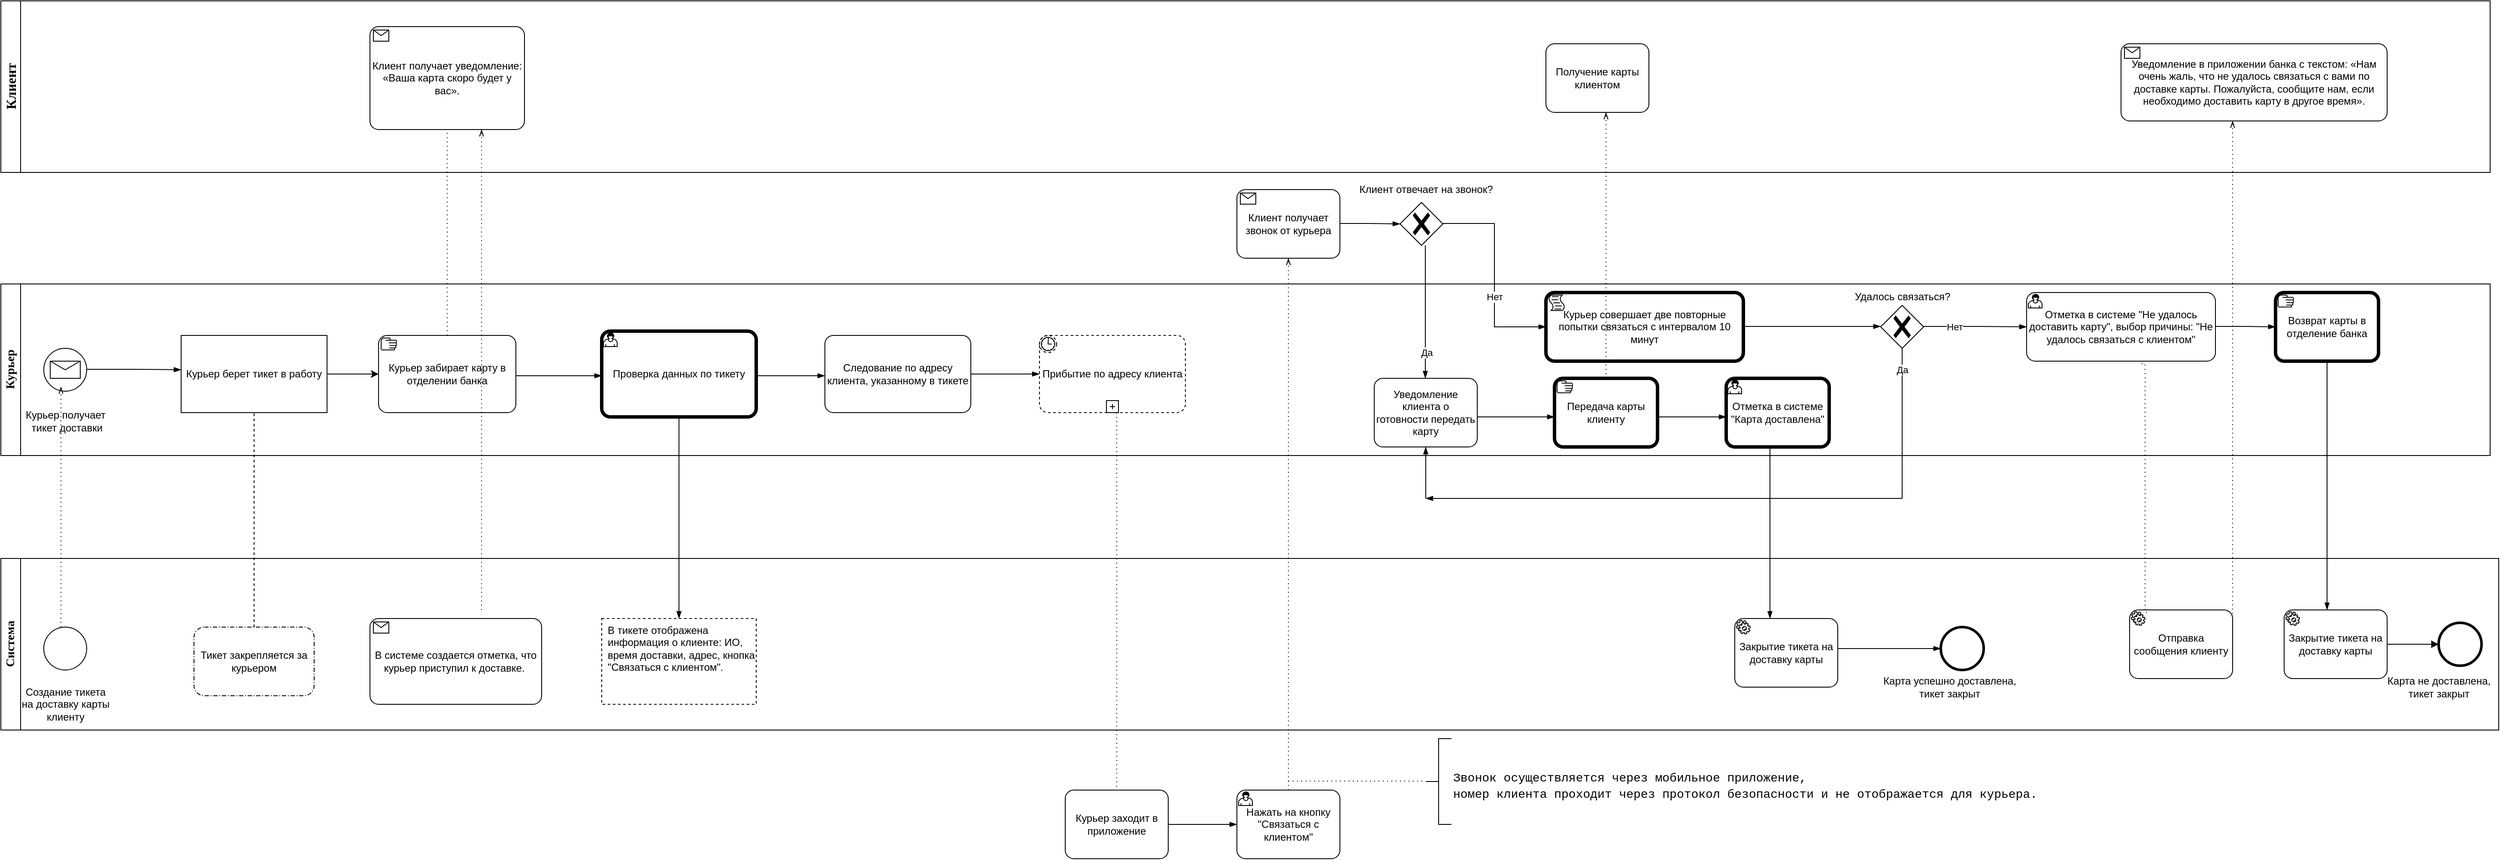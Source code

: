 <mxfile version="22.1.5" type="github">
  <diagram id="R2lEEEUBdFMjLlhIrx00" name="Page-1">
    <mxGraphModel dx="1434" dy="790" grid="1" gridSize="10" guides="1" tooltips="1" connect="1" arrows="1" fold="1" page="1" pageScale="1" pageWidth="850" pageHeight="1100" math="0" shadow="0" extFonts="Permanent Marker^https://fonts.googleapis.com/css?family=Permanent+Marker">
      <root>
        <mxCell id="0" />
        <mxCell id="1" parent="0" />
        <mxCell id="-jX2ixpVV8lkCBtjYTNB-1" value="&lt;font face=&quot;Verdana&quot;&gt;&lt;span style=&quot;font-size: 16px;&quot;&gt;Клиент&lt;/span&gt;&lt;/font&gt;" style="swimlane;horizontal=0;whiteSpace=wrap;html=1;" parent="1" vertex="1">
          <mxGeometry x="20" y="140" width="2900" height="200" as="geometry" />
        </mxCell>
        <mxCell id="U0P3L8PV-r69BmYe4sDe-11" value="Клиент получает уведомление:&lt;br&gt;«Ваша карта скоро будет у вас»." style="points=[[0.25,0,0],[0.5,0,0],[0.75,0,0],[1,0.25,0],[1,0.5,0],[1,0.75,0],[0.75,1,0],[0.5,1,0],[0.25,1,0],[0,0.75,0],[0,0.5,0],[0,0.25,0]];shape=mxgraph.bpmn.task;whiteSpace=wrap;rectStyle=rounded;size=10;html=1;container=1;expand=0;collapsible=0;taskMarker=receive;" vertex="1" parent="-jX2ixpVV8lkCBtjYTNB-1">
          <mxGeometry x="430" y="30" width="180" height="120" as="geometry" />
        </mxCell>
        <mxCell id="U0P3L8PV-r69BmYe4sDe-56" value="Получение карты клиентом" style="points=[[0.25,0,0],[0.5,0,0],[0.75,0,0],[1,0.25,0],[1,0.5,0],[1,0.75,0],[0.75,1,0],[0.5,1,0],[0.25,1,0],[0,0.75,0],[0,0.5,0],[0,0.25,0]];shape=mxgraph.bpmn.task;whiteSpace=wrap;rectStyle=rounded;size=10;html=1;container=1;expand=0;collapsible=0;taskMarker=abstract;" vertex="1" parent="-jX2ixpVV8lkCBtjYTNB-1">
          <mxGeometry x="1800" y="50" width="120" height="80" as="geometry" />
        </mxCell>
        <mxCell id="U0P3L8PV-r69BmYe4sDe-82" value="Уведомление в приложении банка с текстом: «Нам очень жаль, что не удалось связаться с вами по доставке карты. Пожалуйста, сообщите нам, если необходимо доставить карту в другое время»." style="points=[[0.25,0,0],[0.5,0,0],[0.75,0,0],[1,0.25,0],[1,0.5,0],[1,0.75,0],[0.75,1,0],[0.5,1,0],[0.25,1,0],[0,0.75,0],[0,0.5,0],[0,0.25,0]];shape=mxgraph.bpmn.task;whiteSpace=wrap;rectStyle=rounded;size=10;html=1;container=1;expand=0;collapsible=0;taskMarker=receive;" vertex="1" parent="-jX2ixpVV8lkCBtjYTNB-1">
          <mxGeometry x="2470" y="50" width="310" height="90" as="geometry" />
        </mxCell>
        <mxCell id="-jX2ixpVV8lkCBtjYTNB-2" value="&lt;font style=&quot;font-size: 14px;&quot; face=&quot;Verdana&quot;&gt;Курьер&lt;br&gt;&lt;/font&gt;" style="swimlane;horizontal=0;whiteSpace=wrap;html=1;" parent="1" vertex="1">
          <mxGeometry x="20" y="470" width="2900" height="200" as="geometry" />
        </mxCell>
        <mxCell id="-jX2ixpVV8lkCBtjYTNB-4" value="" style="points=[[0.145,0.145,0],[0.5,0,0],[0.855,0.145,0],[1,0.5,0],[0.855,0.855,0],[0.5,1,0],[0.145,0.855,0],[0,0.5,0]];shape=mxgraph.bpmn.event;html=1;verticalLabelPosition=bottom;labelBackgroundColor=#ffffff;verticalAlign=top;align=center;perimeter=ellipsePerimeter;outlineConnect=0;aspect=fixed;outline=standard;symbol=message;" parent="-jX2ixpVV8lkCBtjYTNB-2" vertex="1">
          <mxGeometry x="50" y="75" width="50" height="50" as="geometry" />
        </mxCell>
        <mxCell id="-jX2ixpVV8lkCBtjYTNB-5" value="Курьер получает&lt;br&gt;&amp;nbsp;тикет доставки" style="text;html=1;align=center;verticalAlign=middle;resizable=0;points=[];autosize=1;strokeColor=none;fillColor=none;" parent="-jX2ixpVV8lkCBtjYTNB-2" vertex="1">
          <mxGeometry x="15" y="140" width="120" height="40" as="geometry" />
        </mxCell>
        <mxCell id="-jX2ixpVV8lkCBtjYTNB-12" value="" style="edgeStyle=elbowEdgeStyle;fontSize=12;html=1;endArrow=blockThin;endFill=1;rounded=0;" parent="-jX2ixpVV8lkCBtjYTNB-2" edge="1">
          <mxGeometry width="160" relative="1" as="geometry">
            <mxPoint x="100" y="99.5" as="sourcePoint" />
            <mxPoint x="210" y="100" as="targetPoint" />
          </mxGeometry>
        </mxCell>
        <mxCell id="-jX2ixpVV8lkCBtjYTNB-13" value="Курьер берет тикет в работу" style="rounded=0;whiteSpace=wrap;html=1;" parent="-jX2ixpVV8lkCBtjYTNB-2" vertex="1">
          <mxGeometry x="210" y="60" width="170" height="90" as="geometry" />
        </mxCell>
        <mxCell id="U0P3L8PV-r69BmYe4sDe-4" value="Курьер забирает карту в отделении банка" style="points=[[0.25,0,0],[0.5,0,0],[0.75,0,0],[1,0.25,0],[1,0.5,0],[1,0.75,0],[0.75,1,0],[0.5,1,0],[0.25,1,0],[0,0.75,0],[0,0.5,0],[0,0.25,0]];shape=mxgraph.bpmn.task;whiteSpace=wrap;rectStyle=rounded;size=10;html=1;container=1;expand=0;collapsible=0;taskMarker=manual;" vertex="1" parent="-jX2ixpVV8lkCBtjYTNB-2">
          <mxGeometry x="440" y="60" width="160" height="90" as="geometry" />
        </mxCell>
        <mxCell id="U0P3L8PV-r69BmYe4sDe-6" style="edgeStyle=orthogonalEdgeStyle;rounded=0;orthogonalLoop=1;jettySize=auto;html=1;exitX=1;exitY=0.5;exitDx=0;exitDy=0;entryX=0;entryY=0.5;entryDx=0;entryDy=0;entryPerimeter=0;" edge="1" parent="-jX2ixpVV8lkCBtjYTNB-2" source="-jX2ixpVV8lkCBtjYTNB-13" target="U0P3L8PV-r69BmYe4sDe-4">
          <mxGeometry relative="1" as="geometry" />
        </mxCell>
        <mxCell id="U0P3L8PV-r69BmYe4sDe-21" value="" style="edgeStyle=elbowEdgeStyle;fontSize=12;html=1;endArrow=blockThin;endFill=1;rounded=0;" edge="1" parent="-jX2ixpVV8lkCBtjYTNB-2">
          <mxGeometry width="160" relative="1" as="geometry">
            <mxPoint x="600" y="107" as="sourcePoint" />
            <mxPoint x="700" y="107" as="targetPoint" />
          </mxGeometry>
        </mxCell>
        <mxCell id="U0P3L8PV-r69BmYe4sDe-22" value="" style="edgeStyle=elbowEdgeStyle;fontSize=12;html=1;endArrow=blockThin;endFill=1;rounded=0;" edge="1" parent="-jX2ixpVV8lkCBtjYTNB-2">
          <mxGeometry width="160" relative="1" as="geometry">
            <mxPoint x="860" y="107" as="sourcePoint" />
            <mxPoint x="960" y="107" as="targetPoint" />
          </mxGeometry>
        </mxCell>
        <mxCell id="U0P3L8PV-r69BmYe4sDe-23" value="Следование по адресу клиента, указанному в тикете" style="points=[[0.25,0,0],[0.5,0,0],[0.75,0,0],[1,0.25,0],[1,0.5,0],[1,0.75,0],[0.75,1,0],[0.5,1,0],[0.25,1,0],[0,0.75,0],[0,0.5,0],[0,0.25,0]];shape=mxgraph.bpmn.task;whiteSpace=wrap;rectStyle=rounded;size=10;html=1;container=1;expand=0;collapsible=0;taskMarker=abstract;" vertex="1" parent="-jX2ixpVV8lkCBtjYTNB-2">
          <mxGeometry x="960" y="60" width="170" height="90" as="geometry" />
        </mxCell>
        <mxCell id="U0P3L8PV-r69BmYe4sDe-24" value="Проверка данных по тикету" style="points=[[0.25,0,0],[0.5,0,0],[0.75,0,0],[1,0.25,0],[1,0.5,0],[1,0.75,0],[0.75,1,0],[0.5,1,0],[0.25,1,0],[0,0.75,0],[0,0.5,0],[0,0.25,0]];shape=mxgraph.bpmn.task;whiteSpace=wrap;rectStyle=rounded;size=10;html=1;container=1;expand=0;collapsible=0;bpmnShapeType=call;taskMarker=user;" vertex="1" parent="-jX2ixpVV8lkCBtjYTNB-2">
          <mxGeometry x="700" y="55" width="180" height="100" as="geometry" />
        </mxCell>
        <mxCell id="U0P3L8PV-r69BmYe4sDe-27" value="Прибытие по адресу клиента" style="points=[[0.25,0,0],[0.5,0,0],[0.75,0,0],[1,0.25,0],[1,0.5,0],[1,0.75,0],[0.75,1,0],[0.5,1,0],[0.25,1,0],[0,0.75,0],[0,0.5,0],[0,0.25,0]];shape=mxgraph.bpmn.task;whiteSpace=wrap;rectStyle=rounded;size=10;html=1;container=1;expand=0;collapsible=0;taskMarker=abstract;bpmnShapeType=subprocess;isLoopSub=1;outline=eventNonint;symbol=timer;" vertex="1" parent="-jX2ixpVV8lkCBtjYTNB-2">
          <mxGeometry x="1210" y="60" width="170" height="90" as="geometry" />
        </mxCell>
        <mxCell id="U0P3L8PV-r69BmYe4sDe-28" value="" style="edgeStyle=elbowEdgeStyle;fontSize=12;html=1;endArrow=blockThin;endFill=1;rounded=0;" edge="1" parent="-jX2ixpVV8lkCBtjYTNB-2">
          <mxGeometry width="160" relative="1" as="geometry">
            <mxPoint x="1130" y="105" as="sourcePoint" />
            <mxPoint x="1210" y="105" as="targetPoint" />
          </mxGeometry>
        </mxCell>
        <mxCell id="U0P3L8PV-r69BmYe4sDe-30" value="" style="edgeStyle=elbowEdgeStyle;fontSize=12;html=1;endFill=0;startFill=0;endSize=6;startSize=6;dashed=1;dashPattern=1 4;endArrow=none;startArrow=none;rounded=0;exitX=0.5;exitY=1;exitDx=0;exitDy=0;exitPerimeter=0;" edge="1" parent="-jX2ixpVV8lkCBtjYTNB-2" source="U0P3L8PV-r69BmYe4sDe-27">
          <mxGeometry width="160" relative="1" as="geometry">
            <mxPoint x="1270" y="160" as="sourcePoint" />
            <mxPoint x="1300" y="590" as="targetPoint" />
            <Array as="points">
              <mxPoint x="1300" y="280" />
            </Array>
          </mxGeometry>
        </mxCell>
        <mxCell id="U0P3L8PV-r69BmYe4sDe-49" value="Уведомление клиента о готовности передать карту" style="points=[[0.25,0,0],[0.5,0,0],[0.75,0,0],[1,0.25,0],[1,0.5,0],[1,0.75,0],[0.75,1,0],[0.5,1,0],[0.25,1,0],[0,0.75,0],[0,0.5,0],[0,0.25,0]];shape=mxgraph.bpmn.task;whiteSpace=wrap;rectStyle=rounded;size=10;html=1;container=1;expand=0;collapsible=0;taskMarker=abstract;" vertex="1" parent="-jX2ixpVV8lkCBtjYTNB-2">
          <mxGeometry x="1600" y="110" width="120" height="80" as="geometry" />
        </mxCell>
        <mxCell id="U0P3L8PV-r69BmYe4sDe-50" value="" style="edgeStyle=elbowEdgeStyle;fontSize=12;html=1;endArrow=blockThin;endFill=1;rounded=0;entryX=0.5;entryY=0;entryDx=0;entryDy=0;entryPerimeter=0;elbow=vertical;" edge="1" parent="-jX2ixpVV8lkCBtjYTNB-2">
          <mxGeometry width="160" relative="1" as="geometry">
            <mxPoint x="1659.5" y="-45" as="sourcePoint" />
            <mxPoint x="1659.5" y="110" as="targetPoint" />
          </mxGeometry>
        </mxCell>
        <mxCell id="U0P3L8PV-r69BmYe4sDe-51" value="Да" style="edgeLabel;html=1;align=center;verticalAlign=middle;resizable=0;points=[];" vertex="1" connectable="0" parent="U0P3L8PV-r69BmYe4sDe-50">
          <mxGeometry x="0.677" y="-3" relative="1" as="geometry">
            <mxPoint x="4" y="-5" as="offset" />
          </mxGeometry>
        </mxCell>
        <mxCell id="U0P3L8PV-r69BmYe4sDe-52" value="Передача карты клиенту" style="points=[[0.25,0,0],[0.5,0,0],[0.75,0,0],[1,0.25,0],[1,0.5,0],[1,0.75,0],[0.75,1,0],[0.5,1,0],[0.25,1,0],[0,0.75,0],[0,0.5,0],[0,0.25,0]];shape=mxgraph.bpmn.task;whiteSpace=wrap;rectStyle=rounded;size=10;html=1;container=1;expand=0;collapsible=0;bpmnShapeType=call;taskMarker=manual;" vertex="1" parent="-jX2ixpVV8lkCBtjYTNB-2">
          <mxGeometry x="1810" y="110" width="120" height="80" as="geometry" />
        </mxCell>
        <mxCell id="U0P3L8PV-r69BmYe4sDe-54" value="" style="edgeStyle=elbowEdgeStyle;fontSize=12;html=1;endArrow=blockThin;endFill=1;rounded=0;" edge="1" parent="-jX2ixpVV8lkCBtjYTNB-2">
          <mxGeometry width="160" relative="1" as="geometry">
            <mxPoint x="1720" y="155" as="sourcePoint" />
            <mxPoint x="1810" y="155" as="targetPoint" />
          </mxGeometry>
        </mxCell>
        <mxCell id="U0P3L8PV-r69BmYe4sDe-58" value="" style="edgeStyle=elbowEdgeStyle;fontSize=12;html=1;endArrow=blockThin;endFill=1;rounded=0;" edge="1" parent="-jX2ixpVV8lkCBtjYTNB-2">
          <mxGeometry width="160" relative="1" as="geometry">
            <mxPoint x="1930" y="155" as="sourcePoint" />
            <mxPoint x="2010" y="155" as="targetPoint" />
          </mxGeometry>
        </mxCell>
        <mxCell id="U0P3L8PV-r69BmYe4sDe-59" value="Отметка в системе &quot;Карта доставлена&quot;" style="points=[[0.25,0,0],[0.5,0,0],[0.75,0,0],[1,0.25,0],[1,0.5,0],[1,0.75,0],[0.75,1,0],[0.5,1,0],[0.25,1,0],[0,0.75,0],[0,0.5,0],[0,0.25,0]];shape=mxgraph.bpmn.task;whiteSpace=wrap;rectStyle=rounded;size=10;html=1;container=1;expand=0;collapsible=0;bpmnShapeType=call;taskMarker=user;" vertex="1" parent="-jX2ixpVV8lkCBtjYTNB-2">
          <mxGeometry x="2010" y="110" width="120" height="80" as="geometry" />
        </mxCell>
        <mxCell id="U0P3L8PV-r69BmYe4sDe-67" value="Курьер совершает две повторные попытки связаться с интервалом 10 минут" style="points=[[0.25,0,0],[0.5,0,0],[0.75,0,0],[1,0.25,0],[1,0.5,0],[1,0.75,0],[0.75,1,0],[0.5,1,0],[0.25,1,0],[0,0.75,0],[0,0.5,0],[0,0.25,0]];shape=mxgraph.bpmn.task;whiteSpace=wrap;rectStyle=rounded;size=10;html=1;container=1;expand=0;collapsible=0;bpmnShapeType=call;taskMarker=script;" vertex="1" parent="-jX2ixpVV8lkCBtjYTNB-2">
          <mxGeometry x="1800" y="10" width="230" height="80" as="geometry" />
        </mxCell>
        <mxCell id="U0P3L8PV-r69BmYe4sDe-68" value="" style="edgeStyle=elbowEdgeStyle;fontSize=12;html=1;endArrow=blockThin;endFill=1;rounded=0;" edge="1" parent="-jX2ixpVV8lkCBtjYTNB-2">
          <mxGeometry width="160" relative="1" as="geometry">
            <mxPoint x="2030" y="49.5" as="sourcePoint" />
            <mxPoint x="2190" y="49.5" as="targetPoint" />
          </mxGeometry>
        </mxCell>
        <mxCell id="U0P3L8PV-r69BmYe4sDe-69" value="" style="points=[[0.25,0.25,0],[0.5,0,0],[0.75,0.25,0],[1,0.5,0],[0.75,0.75,0],[0.5,1,0],[0.25,0.75,0],[0,0.5,0]];shape=mxgraph.bpmn.gateway2;html=1;verticalLabelPosition=bottom;labelBackgroundColor=#ffffff;verticalAlign=top;align=center;perimeter=rhombusPerimeter;outlineConnect=0;outline=none;symbol=none;gwType=exclusive;" vertex="1" parent="-jX2ixpVV8lkCBtjYTNB-2">
          <mxGeometry x="2190" y="25" width="50" height="50" as="geometry" />
        </mxCell>
        <mxCell id="U0P3L8PV-r69BmYe4sDe-70" value="Удалось связаться?" style="text;html=1;align=center;verticalAlign=middle;resizable=0;points=[];autosize=1;strokeColor=none;fillColor=none;" vertex="1" parent="-jX2ixpVV8lkCBtjYTNB-2">
          <mxGeometry x="2150" width="130" height="30" as="geometry" />
        </mxCell>
        <mxCell id="U0P3L8PV-r69BmYe4sDe-71" value="" style="edgeStyle=elbowEdgeStyle;fontSize=12;html=1;endArrow=blockThin;endFill=1;rounded=0;exitX=0.5;exitY=1;exitDx=0;exitDy=0;exitPerimeter=0;" edge="1" parent="-jX2ixpVV8lkCBtjYTNB-2" source="U0P3L8PV-r69BmYe4sDe-69">
          <mxGeometry width="160" relative="1" as="geometry">
            <mxPoint x="2190" y="125" as="sourcePoint" />
            <mxPoint x="1660" y="250" as="targetPoint" />
            <Array as="points">
              <mxPoint x="2215" y="120" />
            </Array>
          </mxGeometry>
        </mxCell>
        <mxCell id="U0P3L8PV-r69BmYe4sDe-74" value="Да" style="edgeLabel;html=1;align=center;verticalAlign=middle;resizable=0;points=[];" vertex="1" connectable="0" parent="U0P3L8PV-r69BmYe4sDe-71">
          <mxGeometry x="-0.718" relative="1" as="geometry">
            <mxPoint y="-78" as="offset" />
          </mxGeometry>
        </mxCell>
        <mxCell id="U0P3L8PV-r69BmYe4sDe-75" value="Отметка в системе &quot;Не удалось доставить карту&quot;, выбор причины: &quot;Не удалось связаться с клиентом&quot;" style="points=[[0.25,0,0],[0.5,0,0],[0.75,0,0],[1,0.25,0],[1,0.5,0],[1,0.75,0],[0.75,1,0],[0.5,1,0],[0.25,1,0],[0,0.75,0],[0,0.5,0],[0,0.25,0]];shape=mxgraph.bpmn.task;whiteSpace=wrap;rectStyle=rounded;size=10;html=1;container=1;expand=0;collapsible=0;taskMarker=user;" vertex="1" parent="-jX2ixpVV8lkCBtjYTNB-2">
          <mxGeometry x="2360" y="10" width="220" height="80" as="geometry" />
        </mxCell>
        <mxCell id="U0P3L8PV-r69BmYe4sDe-76" value="" style="edgeStyle=elbowEdgeStyle;fontSize=12;html=1;endArrow=blockThin;endFill=1;rounded=0;entryX=0;entryY=0.5;entryDx=0;entryDy=0;entryPerimeter=0;" edge="1" parent="-jX2ixpVV8lkCBtjYTNB-2" target="U0P3L8PV-r69BmYe4sDe-75">
          <mxGeometry width="160" relative="1" as="geometry">
            <mxPoint x="2240" y="49.5" as="sourcePoint" />
            <mxPoint x="2350" y="49.5" as="targetPoint" />
          </mxGeometry>
        </mxCell>
        <mxCell id="U0P3L8PV-r69BmYe4sDe-77" value="Нет" style="edgeLabel;html=1;align=center;verticalAlign=middle;resizable=0;points=[];" vertex="1" connectable="0" parent="U0P3L8PV-r69BmYe4sDe-76">
          <mxGeometry x="-0.403" y="1" relative="1" as="geometry">
            <mxPoint y="1" as="offset" />
          </mxGeometry>
        </mxCell>
        <mxCell id="U0P3L8PV-r69BmYe4sDe-89" value="Возврат карты в отделение банка" style="points=[[0.25,0,0],[0.5,0,0],[0.75,0,0],[1,0.25,0],[1,0.5,0],[1,0.75,0],[0.75,1,0],[0.5,1,0],[0.25,1,0],[0,0.75,0],[0,0.5,0],[0,0.25,0]];shape=mxgraph.bpmn.task;whiteSpace=wrap;rectStyle=rounded;size=10;html=1;container=1;expand=0;collapsible=0;bpmnShapeType=call;taskMarker=manual;" vertex="1" parent="-jX2ixpVV8lkCBtjYTNB-2">
          <mxGeometry x="2650" y="10" width="120" height="80" as="geometry" />
        </mxCell>
        <mxCell id="U0P3L8PV-r69BmYe4sDe-90" value="" style="edgeStyle=elbowEdgeStyle;fontSize=12;html=1;endArrow=blockThin;endFill=1;rounded=0;" edge="1" parent="-jX2ixpVV8lkCBtjYTNB-2">
          <mxGeometry width="160" relative="1" as="geometry">
            <mxPoint x="2580" y="49.5" as="sourcePoint" />
            <mxPoint x="2650" y="50" as="targetPoint" />
          </mxGeometry>
        </mxCell>
        <mxCell id="-jX2ixpVV8lkCBtjYTNB-3" value="&lt;font style=&quot;font-size: 14px;&quot; face=&quot;Verdana&quot;&gt;Система&lt;br&gt;&lt;/font&gt;" style="swimlane;horizontal=0;whiteSpace=wrap;html=1;" parent="1" vertex="1">
          <mxGeometry x="20" y="790" width="2910" height="200" as="geometry" />
        </mxCell>
        <mxCell id="-jX2ixpVV8lkCBtjYTNB-6" value="" style="points=[[0.145,0.145,0],[0.5,0,0],[0.855,0.145,0],[1,0.5,0],[0.855,0.855,0],[0.5,1,0],[0.145,0.855,0],[0,0.5,0]];shape=mxgraph.bpmn.event;html=1;verticalLabelPosition=bottom;labelBackgroundColor=#ffffff;verticalAlign=top;align=center;perimeter=ellipsePerimeter;outlineConnect=0;aspect=fixed;outline=standard;symbol=general;" parent="-jX2ixpVV8lkCBtjYTNB-3" vertex="1">
          <mxGeometry x="50" y="80" width="50" height="50" as="geometry" />
        </mxCell>
        <mxCell id="-jX2ixpVV8lkCBtjYTNB-7" value="Создание тикета&lt;br&gt;на доставку карты &lt;br&gt;клиенту" style="text;html=1;align=center;verticalAlign=middle;resizable=0;points=[];autosize=1;strokeColor=none;fillColor=none;" parent="-jX2ixpVV8lkCBtjYTNB-3" vertex="1">
          <mxGeometry x="10" y="140" width="130" height="60" as="geometry" />
        </mxCell>
        <mxCell id="-jX2ixpVV8lkCBtjYTNB-15" value="&lt;font style=&quot;font-size: 12px;&quot;&gt;Тикет закрепляется за курьером&lt;/font&gt;" style="points=[[0.25,0,0],[0.5,0,0],[0.75,0,0],[1,0.25,0],[1,0.5,0],[1,0.75,0],[0.75,1,0],[0.5,1,0],[0.25,1,0],[0,0.75,0],[0,0.5,0],[0,0.25,0]];rounded=1;dashed=1;dashPattern=5 2 1 2;labelPosition=center;verticalLabelPosition=middle;align=center;verticalAlign=middle;fontSize=8;html=1;whiteSpace=wrap;" parent="-jX2ixpVV8lkCBtjYTNB-3" vertex="1">
          <mxGeometry x="225" y="80" width="140" height="80" as="geometry" />
        </mxCell>
        <mxCell id="U0P3L8PV-r69BmYe4sDe-15" value="В системе создается отметка, что курьер приступил к доставке.&amp;nbsp;" style="points=[[0.25,0,0],[0.5,0,0],[0.75,0,0],[1,0.25,0],[1,0.5,0],[1,0.75,0],[0.75,1,0],[0.5,1,0],[0.25,1,0],[0,0.75,0],[0,0.5,0],[0,0.25,0]];shape=mxgraph.bpmn.task;whiteSpace=wrap;rectStyle=rounded;size=10;html=1;container=1;expand=0;collapsible=0;taskMarker=receive;" vertex="1" parent="-jX2ixpVV8lkCBtjYTNB-3">
          <mxGeometry x="430" y="70" width="200" height="100" as="geometry" />
        </mxCell>
        <mxCell id="U0P3L8PV-r69BmYe4sDe-19" value="В тикете отображена информация о клиенте: ИО, время доставки, адрес, кнопка &quot;Связаться с клиентом&quot;." style="points=[[0.25,0,0],[0.5,0,0],[0.75,0,0],[1,0.25,0],[1,0.5,0],[1,0.75,0],[0.75,1,0],[0.5,1,0],[0.25,1,0],[0,0.75,0],[0,0.5,0],[0,0.25,0]];shape=mxgraph.bpmn.task;arcSize=10;taskMarker=abstract;outline=none;symbol=general;bpmnShapeType=subprocess;isLoopSub=0;verticalAlign=top;align=left;spacingLeft=5;html=1;whiteSpace=wrap;" vertex="1" parent="-jX2ixpVV8lkCBtjYTNB-3">
          <mxGeometry x="700" y="70" width="180" height="100" as="geometry" />
        </mxCell>
        <mxCell id="U0P3L8PV-r69BmYe4sDe-61" value="Закрытие тикета на доставку карты" style="points=[[0.25,0,0],[0.5,0,0],[0.75,0,0],[1,0.25,0],[1,0.5,0],[1,0.75,0],[0.75,1,0],[0.5,1,0],[0.25,1,0],[0,0.75,0],[0,0.5,0],[0,0.25,0]];shape=mxgraph.bpmn.task;whiteSpace=wrap;rectStyle=rounded;size=10;html=1;container=1;expand=0;collapsible=0;taskMarker=service;" vertex="1" parent="-jX2ixpVV8lkCBtjYTNB-3">
          <mxGeometry x="2020" y="70" width="120" height="80" as="geometry" />
        </mxCell>
        <mxCell id="U0P3L8PV-r69BmYe4sDe-62" value="" style="points=[[0.145,0.145,0],[0.5,0,0],[0.855,0.145,0],[1,0.5,0],[0.855,0.855,0],[0.5,1,0],[0.145,0.855,0],[0,0.5,0]];shape=mxgraph.bpmn.event;html=1;verticalLabelPosition=bottom;labelBackgroundColor=#ffffff;verticalAlign=top;align=center;perimeter=ellipsePerimeter;outlineConnect=0;aspect=fixed;outline=end;symbol=terminate2;" vertex="1" parent="-jX2ixpVV8lkCBtjYTNB-3">
          <mxGeometry x="2260" y="80" width="50" height="50" as="geometry" />
        </mxCell>
        <mxCell id="U0P3L8PV-r69BmYe4sDe-63" value="" style="edgeStyle=elbowEdgeStyle;fontSize=12;html=1;endArrow=blockThin;endFill=1;rounded=0;" edge="1" parent="-jX2ixpVV8lkCBtjYTNB-3" target="U0P3L8PV-r69BmYe4sDe-62">
          <mxGeometry width="160" relative="1" as="geometry">
            <mxPoint x="2140" y="105" as="sourcePoint" />
            <mxPoint x="2250" y="109.5" as="targetPoint" />
          </mxGeometry>
        </mxCell>
        <mxCell id="U0P3L8PV-r69BmYe4sDe-64" value="Карта успешно доставлена, &lt;br&gt;тикет закрыт" style="text;html=1;align=center;verticalAlign=middle;resizable=0;points=[];autosize=1;strokeColor=none;fillColor=none;" vertex="1" parent="-jX2ixpVV8lkCBtjYTNB-3">
          <mxGeometry x="2180" y="130" width="180" height="40" as="geometry" />
        </mxCell>
        <mxCell id="U0P3L8PV-r69BmYe4sDe-80" value="Отправка сообщения клиенту" style="points=[[0.25,0,0],[0.5,0,0],[0.75,0,0],[1,0.25,0],[1,0.5,0],[1,0.75,0],[0.75,1,0],[0.5,1,0],[0.25,1,0],[0,0.75,0],[0,0.5,0],[0,0.25,0]];shape=mxgraph.bpmn.task;whiteSpace=wrap;rectStyle=rounded;size=10;html=1;container=1;expand=0;collapsible=0;taskMarker=service;" vertex="1" parent="-jX2ixpVV8lkCBtjYTNB-3">
          <mxGeometry x="2480" y="60" width="120" height="80" as="geometry" />
        </mxCell>
        <mxCell id="U0P3L8PV-r69BmYe4sDe-88" value="" style="edgeStyle=elbowEdgeStyle;fontSize=12;html=1;endFill=0;startFill=0;endSize=6;startSize=6;dashed=1;dashPattern=1 4;endArrow=openThin;startArrow=none;rounded=0;" edge="1" parent="-jX2ixpVV8lkCBtjYTNB-3" target="U0P3L8PV-r69BmYe4sDe-82">
          <mxGeometry width="160" relative="1" as="geometry">
            <mxPoint x="2600" y="109.5" as="sourcePoint" />
            <mxPoint x="2670" y="-460" as="targetPoint" />
          </mxGeometry>
        </mxCell>
        <mxCell id="U0P3L8PV-r69BmYe4sDe-95" value="" style="edgeStyle=orthogonalEdgeStyle;rounded=0;orthogonalLoop=1;jettySize=auto;html=1;" edge="1" parent="-jX2ixpVV8lkCBtjYTNB-3" source="U0P3L8PV-r69BmYe4sDe-91" target="U0P3L8PV-r69BmYe4sDe-93">
          <mxGeometry relative="1" as="geometry" />
        </mxCell>
        <mxCell id="U0P3L8PV-r69BmYe4sDe-91" value="Закрытие тикета на доставку карты" style="points=[[0.25,0,0],[0.5,0,0],[0.75,0,0],[1,0.25,0],[1,0.5,0],[1,0.75,0],[0.75,1,0],[0.5,1,0],[0.25,1,0],[0,0.75,0],[0,0.5,0],[0,0.25,0]];shape=mxgraph.bpmn.task;whiteSpace=wrap;rectStyle=rounded;size=10;html=1;container=1;expand=0;collapsible=0;taskMarker=service;" vertex="1" parent="-jX2ixpVV8lkCBtjYTNB-3">
          <mxGeometry x="2660" y="60" width="120" height="80" as="geometry" />
        </mxCell>
        <mxCell id="U0P3L8PV-r69BmYe4sDe-93" value="" style="points=[[0.145,0.145,0],[0.5,0,0],[0.855,0.145,0],[1,0.5,0],[0.855,0.855,0],[0.5,1,0],[0.145,0.855,0],[0,0.5,0]];shape=mxgraph.bpmn.event;html=1;verticalLabelPosition=bottom;labelBackgroundColor=#ffffff;verticalAlign=top;align=center;perimeter=ellipsePerimeter;outlineConnect=0;aspect=fixed;outline=end;symbol=terminate2;" vertex="1" parent="-jX2ixpVV8lkCBtjYTNB-3">
          <mxGeometry x="2840" y="75" width="50" height="50" as="geometry" />
        </mxCell>
        <mxCell id="U0P3L8PV-r69BmYe4sDe-94" value="" style="edgeStyle=elbowEdgeStyle;fontSize=12;html=1;endArrow=blockThin;endFill=1;rounded=0;" edge="1" parent="-jX2ixpVV8lkCBtjYTNB-3" source="U0P3L8PV-r69BmYe4sDe-91" target="U0P3L8PV-r69BmYe4sDe-93">
          <mxGeometry width="160" relative="1" as="geometry">
            <mxPoint x="2780" y="104.5" as="sourcePoint" />
            <mxPoint x="2820" y="105" as="targetPoint" />
          </mxGeometry>
        </mxCell>
        <mxCell id="U0P3L8PV-r69BmYe4sDe-96" value="Карта не доставлена, &lt;br&gt;тикет закрыт" style="text;html=1;align=center;verticalAlign=middle;resizable=0;points=[];autosize=1;strokeColor=none;fillColor=none;" vertex="1" parent="-jX2ixpVV8lkCBtjYTNB-3">
          <mxGeometry x="2770" y="130" width="140" height="40" as="geometry" />
        </mxCell>
        <mxCell id="-jX2ixpVV8lkCBtjYTNB-10" value="" style="edgeStyle=elbowEdgeStyle;fontSize=12;html=1;endFill=0;startFill=0;endSize=6;startSize=6;dashed=1;dashPattern=1 4;endArrow=openThin;startArrow=none;rounded=0;exitX=0.5;exitY=0;exitDx=0;exitDy=0;exitPerimeter=0;" parent="1" source="-jX2ixpVV8lkCBtjYTNB-6" edge="1">
          <mxGeometry width="160" relative="1" as="geometry">
            <mxPoint x="90" y="820" as="sourcePoint" />
            <mxPoint x="90" y="590" as="targetPoint" />
            <Array as="points">
              <mxPoint x="90" y="820" />
            </Array>
          </mxGeometry>
        </mxCell>
        <mxCell id="U0P3L8PV-r69BmYe4sDe-1" value="" style="endArrow=none;dashed=1;html=1;rounded=0;entryX=0.5;entryY=1;entryDx=0;entryDy=0;exitX=0.5;exitY=0;exitDx=0;exitDy=0;exitPerimeter=0;" edge="1" parent="1" source="-jX2ixpVV8lkCBtjYTNB-15" target="-jX2ixpVV8lkCBtjYTNB-13">
          <mxGeometry width="50" height="50" relative="1" as="geometry">
            <mxPoint x="315" y="860" as="sourcePoint" />
            <mxPoint x="340" y="640" as="targetPoint" />
          </mxGeometry>
        </mxCell>
        <mxCell id="U0P3L8PV-r69BmYe4sDe-12" value="" style="edgeStyle=elbowEdgeStyle;fontSize=12;html=1;endFill=0;startFill=0;endSize=6;startSize=6;dashed=1;dashPattern=1 4;endArrow=none;startArrow=none;rounded=0;entryX=0.5;entryY=1;entryDx=0;entryDy=0;entryPerimeter=0;exitX=0.5;exitY=0;exitDx=0;exitDy=0;exitPerimeter=0;" edge="1" parent="1" source="U0P3L8PV-r69BmYe4sDe-4" target="U0P3L8PV-r69BmYe4sDe-11">
          <mxGeometry width="160" relative="1" as="geometry">
            <mxPoint x="470" y="420" as="sourcePoint" />
            <mxPoint x="630" y="420" as="targetPoint" />
          </mxGeometry>
        </mxCell>
        <mxCell id="U0P3L8PV-r69BmYe4sDe-25" value="" style="edgeStyle=elbowEdgeStyle;fontSize=12;html=1;endArrow=blockThin;endFill=1;rounded=0;exitX=0.5;exitY=1;exitDx=0;exitDy=0;exitPerimeter=0;entryX=0.5;entryY=0;entryDx=0;entryDy=0;entryPerimeter=0;" edge="1" parent="1" source="U0P3L8PV-r69BmYe4sDe-24" target="U0P3L8PV-r69BmYe4sDe-19">
          <mxGeometry width="160" relative="1" as="geometry">
            <mxPoint x="710" y="720" as="sourcePoint" />
            <mxPoint x="870" y="720" as="targetPoint" />
          </mxGeometry>
        </mxCell>
        <mxCell id="U0P3L8PV-r69BmYe4sDe-26" value="" style="edgeStyle=elbowEdgeStyle;fontSize=12;html=1;endFill=0;startFill=0;endSize=6;startSize=6;dashed=1;dashPattern=1 4;endArrow=openThin;startArrow=none;rounded=0;" edge="1" parent="1" target="U0P3L8PV-r69BmYe4sDe-11">
          <mxGeometry width="160" relative="1" as="geometry">
            <mxPoint x="580" y="850" as="sourcePoint" />
            <mxPoint x="700" y="730" as="targetPoint" />
          </mxGeometry>
        </mxCell>
        <mxCell id="U0P3L8PV-r69BmYe4sDe-32" value="Курьер заходит в приложение" style="points=[[0.25,0,0],[0.5,0,0],[0.75,0,0],[1,0.25,0],[1,0.5,0],[1,0.75,0],[0.75,1,0],[0.5,1,0],[0.25,1,0],[0,0.75,0],[0,0.5,0],[0,0.25,0]];shape=mxgraph.bpmn.task;whiteSpace=wrap;rectStyle=rounded;size=10;html=1;container=1;expand=0;collapsible=0;taskMarker=abstract;" vertex="1" parent="1">
          <mxGeometry x="1260" y="1060" width="120" height="80" as="geometry" />
        </mxCell>
        <mxCell id="U0P3L8PV-r69BmYe4sDe-33" value="" style="edgeStyle=elbowEdgeStyle;fontSize=12;html=1;endArrow=blockThin;endFill=1;rounded=0;" edge="1" parent="1">
          <mxGeometry width="160" relative="1" as="geometry">
            <mxPoint x="1380" y="1100" as="sourcePoint" />
            <mxPoint x="1460" y="1100" as="targetPoint" />
          </mxGeometry>
        </mxCell>
        <mxCell id="U0P3L8PV-r69BmYe4sDe-34" value="Нажать на кнопку &quot;Связаться с клиентом&quot;" style="points=[[0.25,0,0],[0.5,0,0],[0.75,0,0],[1,0.25,0],[1,0.5,0],[1,0.75,0],[0.75,1,0],[0.5,1,0],[0.25,1,0],[0,0.75,0],[0,0.5,0],[0,0.25,0]];shape=mxgraph.bpmn.task;whiteSpace=wrap;rectStyle=rounded;size=10;html=1;container=1;expand=0;collapsible=0;taskMarker=user;" vertex="1" parent="1">
          <mxGeometry x="1460" y="1060" width="120" height="80" as="geometry" />
        </mxCell>
        <mxCell id="U0P3L8PV-r69BmYe4sDe-36" value="" style="edgeStyle=elbowEdgeStyle;fontSize=12;html=1;endFill=0;startFill=0;endSize=6;startSize=6;dashed=1;dashPattern=1 4;endArrow=openThin;startArrow=none;rounded=0;exitX=0.5;exitY=0;exitDx=0;exitDy=0;exitPerimeter=0;" edge="1" parent="1" source="U0P3L8PV-r69BmYe4sDe-34">
          <mxGeometry width="160" relative="1" as="geometry">
            <mxPoint x="1490" y="1020" as="sourcePoint" />
            <mxPoint x="1520" y="440" as="targetPoint" />
          </mxGeometry>
        </mxCell>
        <mxCell id="U0P3L8PV-r69BmYe4sDe-37" value="Клиент получает звонок от курьера" style="points=[[0.25,0,0],[0.5,0,0],[0.75,0,0],[1,0.25,0],[1,0.5,0],[1,0.75,0],[0.75,1,0],[0.5,1,0],[0.25,1,0],[0,0.75,0],[0,0.5,0],[0,0.25,0]];shape=mxgraph.bpmn.task;whiteSpace=wrap;rectStyle=rounded;size=10;html=1;container=1;expand=0;collapsible=0;taskMarker=receive;" vertex="1" parent="1">
          <mxGeometry x="1460" y="360" width="120" height="80" as="geometry" />
        </mxCell>
        <mxCell id="U0P3L8PV-r69BmYe4sDe-39" value="" style="html=1;shape=mxgraph.flowchart.annotation_2;align=left;labelPosition=right;" vertex="1" parent="1">
          <mxGeometry x="1680" y="1000" width="30" height="100" as="geometry" />
        </mxCell>
        <mxCell id="U0P3L8PV-r69BmYe4sDe-40" value="" style="edgeStyle=elbowEdgeStyle;fontSize=12;html=1;endFill=0;startFill=0;endSize=6;startSize=6;dashed=1;dashPattern=1 4;endArrow=none;startArrow=none;rounded=0;" edge="1" parent="1">
          <mxGeometry width="160" relative="1" as="geometry">
            <mxPoint x="1520" y="1049.5" as="sourcePoint" />
            <mxPoint x="1680" y="1049.5" as="targetPoint" />
            <Array as="points" />
          </mxGeometry>
        </mxCell>
        <mxCell id="U0P3L8PV-r69BmYe4sDe-41" value="&lt;div style=&quot;font-family: Consolas, &amp;quot;Courier New&amp;quot;, monospace; font-size: 14px; line-height: 19px;&quot;&gt;&lt;span style=&quot;background-color: rgb(255, 255, 255);&quot;&gt;Звонок осуществляется через мобильное приложение,&lt;/span&gt;&lt;/div&gt;&lt;div style=&quot;font-family: Consolas, &amp;quot;Courier New&amp;quot;, monospace; font-size: 14px; line-height: 19px;&quot;&gt;&lt;span style=&quot;background-color: rgb(255, 255, 255);&quot;&gt;номер клиента проходит через протокол безопасности и не отображается для курьера.&lt;/span&gt;&lt;/div&gt;" style="text;html=1;align=left;verticalAlign=middle;resizable=0;points=[];autosize=1;strokeColor=none;fillColor=none;" vertex="1" parent="1">
          <mxGeometry x="1710" y="1030" width="650" height="50" as="geometry" />
        </mxCell>
        <mxCell id="U0P3L8PV-r69BmYe4sDe-42" value="" style="points=[[0.25,0.25,0],[0.5,0,0],[0.75,0.25,0],[1,0.5,0],[0.75,0.75,0],[0.5,1,0],[0.25,0.75,0],[0,0.5,0]];shape=mxgraph.bpmn.gateway2;html=1;verticalLabelPosition=bottom;labelBackgroundColor=#ffffff;verticalAlign=top;align=center;perimeter=rhombusPerimeter;outlineConnect=0;outline=none;symbol=none;gwType=exclusive;" vertex="1" parent="1">
          <mxGeometry x="1650" y="375" width="50" height="50" as="geometry" />
        </mxCell>
        <mxCell id="U0P3L8PV-r69BmYe4sDe-43" value="" style="edgeStyle=elbowEdgeStyle;fontSize=12;html=1;endArrow=blockThin;endFill=1;rounded=0;entryX=0;entryY=0.5;entryDx=0;entryDy=0;entryPerimeter=0;" edge="1" parent="1" target="U0P3L8PV-r69BmYe4sDe-42">
          <mxGeometry width="160" relative="1" as="geometry">
            <mxPoint x="1580" y="399.5" as="sourcePoint" />
            <mxPoint x="1670" y="399.5" as="targetPoint" />
          </mxGeometry>
        </mxCell>
        <mxCell id="U0P3L8PV-r69BmYe4sDe-44" value="Клиент отвечает на звонок?" style="text;html=1;align=center;verticalAlign=middle;resizable=0;points=[];autosize=1;strokeColor=none;fillColor=none;" vertex="1" parent="1">
          <mxGeometry x="1590" y="345" width="180" height="30" as="geometry" />
        </mxCell>
        <mxCell id="U0P3L8PV-r69BmYe4sDe-57" value="" style="edgeStyle=elbowEdgeStyle;fontSize=12;html=1;endFill=0;startFill=0;endSize=6;startSize=6;dashed=1;dashPattern=1 4;endArrow=openThin;startArrow=none;rounded=0;exitX=0.5;exitY=0;exitDx=0;exitDy=0;exitPerimeter=0;" edge="1" parent="1" source="U0P3L8PV-r69BmYe4sDe-52" target="U0P3L8PV-r69BmYe4sDe-56">
          <mxGeometry width="160" relative="1" as="geometry">
            <mxPoint x="1860" y="420" as="sourcePoint" />
            <mxPoint x="1885" y="290" as="targetPoint" />
          </mxGeometry>
        </mxCell>
        <mxCell id="U0P3L8PV-r69BmYe4sDe-60" value="" style="edgeStyle=elbowEdgeStyle;fontSize=12;html=1;endArrow=blockThin;endFill=1;rounded=0;" edge="1" parent="1" target="U0P3L8PV-r69BmYe4sDe-61">
          <mxGeometry width="160" relative="1" as="geometry">
            <mxPoint x="2080" y="660" as="sourcePoint" />
            <mxPoint x="2230" y="730" as="targetPoint" />
            <Array as="points">
              <mxPoint x="2081" y="880" />
            </Array>
          </mxGeometry>
        </mxCell>
        <mxCell id="U0P3L8PV-r69BmYe4sDe-65" value="" style="edgeStyle=elbowEdgeStyle;fontSize=12;html=1;endArrow=blockThin;endFill=1;rounded=0;" edge="1" parent="1">
          <mxGeometry width="160" relative="1" as="geometry">
            <mxPoint x="1700" y="399.5" as="sourcePoint" />
            <mxPoint x="1820" y="520" as="targetPoint" />
          </mxGeometry>
        </mxCell>
        <mxCell id="U0P3L8PV-r69BmYe4sDe-66" value="Нет" style="edgeLabel;html=1;align=center;verticalAlign=middle;resizable=0;points=[];" vertex="1" connectable="0" parent="U0P3L8PV-r69BmYe4sDe-65">
          <mxGeometry x="0.21" relative="1" as="geometry">
            <mxPoint as="offset" />
          </mxGeometry>
        </mxCell>
        <mxCell id="U0P3L8PV-r69BmYe4sDe-73" value="" style="edgeStyle=elbowEdgeStyle;fontSize=12;html=1;endArrow=blockThin;endFill=1;rounded=0;entryX=0.5;entryY=1;entryDx=0;entryDy=0;entryPerimeter=0;" edge="1" parent="1" target="U0P3L8PV-r69BmYe4sDe-49">
          <mxGeometry width="160" relative="1" as="geometry">
            <mxPoint x="1680" y="720" as="sourcePoint" />
            <mxPoint x="1730" y="700" as="targetPoint" />
          </mxGeometry>
        </mxCell>
        <mxCell id="U0P3L8PV-r69BmYe4sDe-81" value="" style="edgeStyle=elbowEdgeStyle;fontSize=12;html=1;endFill=0;startFill=0;endSize=6;startSize=6;dashed=1;dashPattern=1 4;endArrow=none;startArrow=none;rounded=0;exitX=0.609;exitY=1.038;exitDx=0;exitDy=0;exitPerimeter=0;entryX=0.183;entryY=0.038;entryDx=0;entryDy=0;entryPerimeter=0;" edge="1" parent="1" source="U0P3L8PV-r69BmYe4sDe-75" target="U0P3L8PV-r69BmYe4sDe-80">
          <mxGeometry width="160" relative="1" as="geometry">
            <mxPoint x="2430" y="730" as="sourcePoint" />
            <mxPoint x="2590" y="730" as="targetPoint" />
          </mxGeometry>
        </mxCell>
        <mxCell id="U0P3L8PV-r69BmYe4sDe-92" value="" style="edgeStyle=elbowEdgeStyle;fontSize=12;html=1;endArrow=blockThin;endFill=1;rounded=0;exitX=0.5;exitY=1;exitDx=0;exitDy=0;exitPerimeter=0;" edge="1" parent="1" source="U0P3L8PV-r69BmYe4sDe-89" target="U0P3L8PV-r69BmYe4sDe-91">
          <mxGeometry width="160" relative="1" as="geometry">
            <mxPoint x="2680" y="650" as="sourcePoint" />
            <mxPoint x="2840" y="650" as="targetPoint" />
            <Array as="points">
              <mxPoint x="2730" y="620" />
            </Array>
          </mxGeometry>
        </mxCell>
      </root>
    </mxGraphModel>
  </diagram>
</mxfile>
